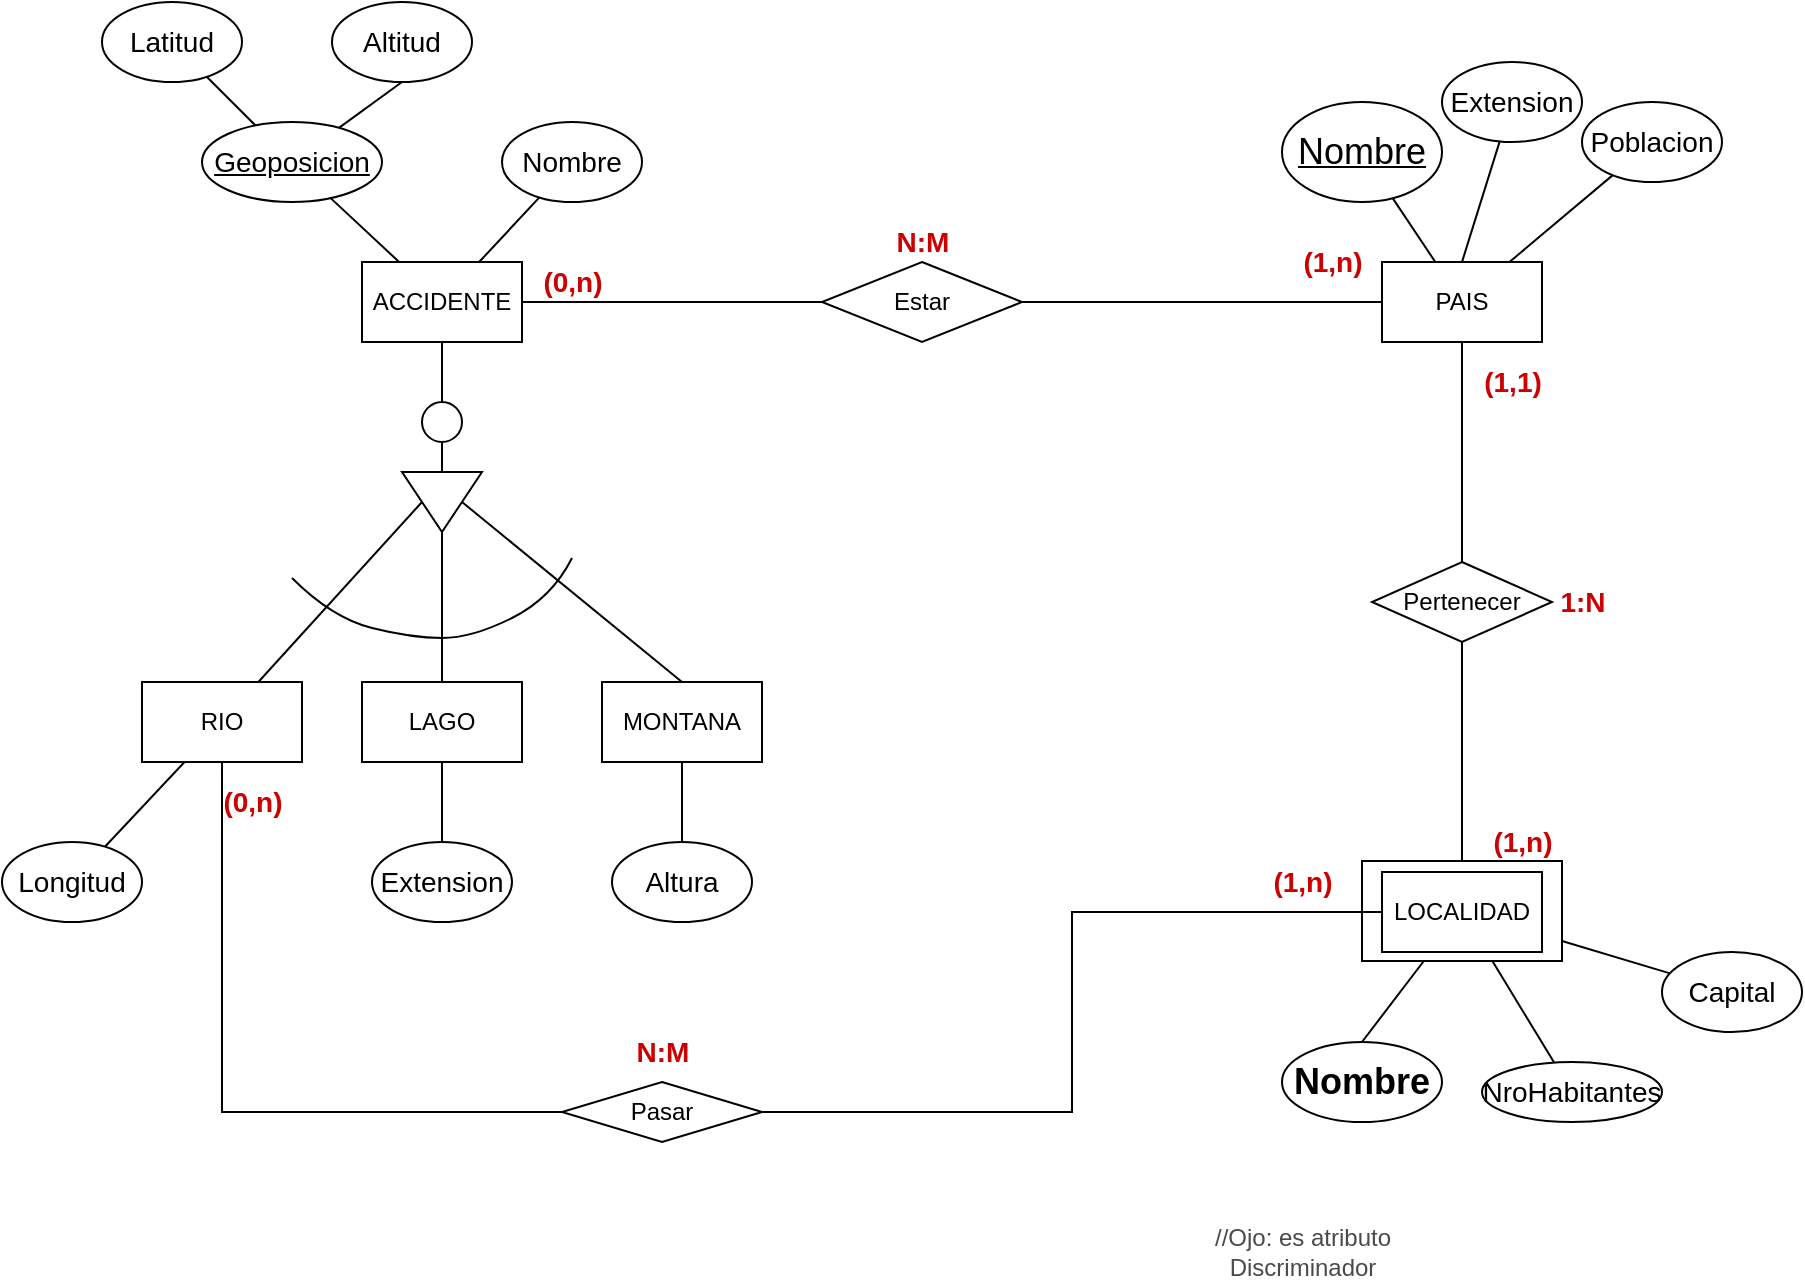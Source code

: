 <mxfile version="15.4.0" type="device"><diagram id="yUUfKjqJq3o9Y9fzFDEs" name="Página-1"><mxGraphModel dx="2534" dy="1053" grid="1" gridSize="10" guides="1" tooltips="1" connect="1" arrows="1" fold="1" page="1" pageScale="1" pageWidth="827" pageHeight="1169" math="0" shadow="0"><root><mxCell id="0"/><mxCell id="1" parent="0"/><mxCell id="fRicaGQkW4wDJmhezqrn-11" style="edgeStyle=orthogonalEdgeStyle;rounded=0;orthogonalLoop=1;jettySize=auto;html=1;exitX=0.5;exitY=1;exitDx=0;exitDy=0;entryX=0.5;entryY=0;entryDx=0;entryDy=0;endArrow=none;endFill=0;" edge="1" parent="1" source="fRicaGQkW4wDJmhezqrn-1" target="fRicaGQkW4wDJmhezqrn-8"><mxGeometry relative="1" as="geometry"/></mxCell><mxCell id="fRicaGQkW4wDJmhezqrn-33" style="edgeStyle=none;rounded=0;orthogonalLoop=1;jettySize=auto;html=1;entryX=0;entryY=0.5;entryDx=0;entryDy=0;endArrow=none;endFill=0;" edge="1" parent="1" source="fRicaGQkW4wDJmhezqrn-1" target="fRicaGQkW4wDJmhezqrn-32"><mxGeometry relative="1" as="geometry"/></mxCell><mxCell id="fRicaGQkW4wDJmhezqrn-1" value="ACCIDENTE" style="rounded=0;whiteSpace=wrap;html=1;" vertex="1" parent="1"><mxGeometry x="40" y="260" width="80" height="40" as="geometry"/></mxCell><mxCell id="fRicaGQkW4wDJmhezqrn-43" style="edgeStyle=none;rounded=0;orthogonalLoop=1;jettySize=auto;html=1;entryX=0.5;entryY=0;entryDx=0;entryDy=0;endArrow=none;endFill=0;" edge="1" parent="1" source="fRicaGQkW4wDJmhezqrn-2" target="fRicaGQkW4wDJmhezqrn-41"><mxGeometry relative="1" as="geometry"/></mxCell><mxCell id="fRicaGQkW4wDJmhezqrn-2" value="PAIS" style="rounded=0;whiteSpace=wrap;html=1;" vertex="1" parent="1"><mxGeometry x="550" y="260" width="80" height="40" as="geometry"/></mxCell><mxCell id="fRicaGQkW4wDJmhezqrn-13" style="rounded=0;orthogonalLoop=1;jettySize=auto;html=1;entryX=0.5;entryY=1;entryDx=0;entryDy=0;endArrow=none;endFill=0;" edge="1" parent="1" source="fRicaGQkW4wDJmhezqrn-4" target="fRicaGQkW4wDJmhezqrn-7"><mxGeometry relative="1" as="geometry"/></mxCell><mxCell id="fRicaGQkW4wDJmhezqrn-59" style="edgeStyle=orthogonalEdgeStyle;rounded=0;orthogonalLoop=1;jettySize=auto;html=1;entryX=0;entryY=0.5;entryDx=0;entryDy=0;endArrow=none;endFill=0;" edge="1" parent="1" source="fRicaGQkW4wDJmhezqrn-4" target="fRicaGQkW4wDJmhezqrn-56"><mxGeometry relative="1" as="geometry"><Array as="points"><mxPoint x="-30" y="685"/></Array></mxGeometry></mxCell><mxCell id="fRicaGQkW4wDJmhezqrn-4" value="RIO" style="rounded=0;whiteSpace=wrap;html=1;" vertex="1" parent="1"><mxGeometry x="-70" y="470" width="80" height="40" as="geometry"/></mxCell><mxCell id="fRicaGQkW4wDJmhezqrn-5" value="LAGO" style="rounded=0;whiteSpace=wrap;html=1;" vertex="1" parent="1"><mxGeometry x="40" y="470" width="80" height="40" as="geometry"/></mxCell><mxCell id="fRicaGQkW4wDJmhezqrn-6" value="MONTANA" style="rounded=0;whiteSpace=wrap;html=1;" vertex="1" parent="1"><mxGeometry x="160" y="470" width="80" height="40" as="geometry"/></mxCell><mxCell id="fRicaGQkW4wDJmhezqrn-14" style="edgeStyle=none;rounded=0;orthogonalLoop=1;jettySize=auto;html=1;exitX=0.5;exitY=0;exitDx=0;exitDy=0;entryX=0.5;entryY=0;entryDx=0;entryDy=0;endArrow=none;endFill=0;" edge="1" parent="1" source="fRicaGQkW4wDJmhezqrn-7" target="fRicaGQkW4wDJmhezqrn-6"><mxGeometry relative="1" as="geometry"/></mxCell><mxCell id="fRicaGQkW4wDJmhezqrn-15" style="edgeStyle=none;rounded=0;orthogonalLoop=1;jettySize=auto;html=1;endArrow=none;endFill=0;" edge="1" parent="1" source="fRicaGQkW4wDJmhezqrn-7" target="fRicaGQkW4wDJmhezqrn-5"><mxGeometry relative="1" as="geometry"/></mxCell><mxCell id="fRicaGQkW4wDJmhezqrn-7" value="" style="triangle;whiteSpace=wrap;html=1;rotation=90;" vertex="1" parent="1"><mxGeometry x="65" y="360" width="30" height="40" as="geometry"/></mxCell><mxCell id="fRicaGQkW4wDJmhezqrn-12" style="edgeStyle=orthogonalEdgeStyle;rounded=0;orthogonalLoop=1;jettySize=auto;html=1;exitX=0.5;exitY=1;exitDx=0;exitDy=0;entryX=0;entryY=0.5;entryDx=0;entryDy=0;endArrow=none;endFill=0;" edge="1" parent="1" source="fRicaGQkW4wDJmhezqrn-8" target="fRicaGQkW4wDJmhezqrn-7"><mxGeometry relative="1" as="geometry"/></mxCell><mxCell id="fRicaGQkW4wDJmhezqrn-8" value="" style="ellipse;whiteSpace=wrap;html=1;" vertex="1" parent="1"><mxGeometry x="70" y="330" width="20" height="20" as="geometry"/></mxCell><mxCell id="fRicaGQkW4wDJmhezqrn-16" value="" style="curved=1;endArrow=none;html=1;rounded=0;endFill=0;" edge="1" parent="1"><mxGeometry width="50" height="50" relative="1" as="geometry"><mxPoint x="5" y="418" as="sourcePoint"/><mxPoint x="145" y="408" as="targetPoint"/><Array as="points"><mxPoint x="25" y="438"/><mxPoint x="65" y="448"/><mxPoint x="95" y="448"/><mxPoint x="135" y="428"/></Array></mxGeometry></mxCell><mxCell id="fRicaGQkW4wDJmhezqrn-21" style="edgeStyle=none;rounded=0;orthogonalLoop=1;jettySize=auto;html=1;endArrow=none;endFill=0;" edge="1" parent="1" source="fRicaGQkW4wDJmhezqrn-17" target="fRicaGQkW4wDJmhezqrn-1"><mxGeometry relative="1" as="geometry"/></mxCell><mxCell id="fRicaGQkW4wDJmhezqrn-17" value="&lt;span style=&quot;font-size: 14px&quot;&gt;&lt;u&gt;Geoposicion&lt;/u&gt;&lt;/span&gt;" style="ellipse;whiteSpace=wrap;html=1;" vertex="1" parent="1"><mxGeometry x="-40" y="190" width="90" height="40" as="geometry"/></mxCell><mxCell id="fRicaGQkW4wDJmhezqrn-20" style="edgeStyle=none;rounded=0;orthogonalLoop=1;jettySize=auto;html=1;endArrow=none;endFill=0;" edge="1" parent="1" source="fRicaGQkW4wDJmhezqrn-18" target="fRicaGQkW4wDJmhezqrn-1"><mxGeometry relative="1" as="geometry"/></mxCell><mxCell id="fRicaGQkW4wDJmhezqrn-18" value="&lt;span style=&quot;font-size: 14px&quot;&gt;Nombre&lt;/span&gt;" style="ellipse;whiteSpace=wrap;html=1;" vertex="1" parent="1"><mxGeometry x="110" y="190" width="70" height="40" as="geometry"/></mxCell><mxCell id="fRicaGQkW4wDJmhezqrn-24" style="edgeStyle=none;rounded=0;orthogonalLoop=1;jettySize=auto;html=1;endArrow=none;endFill=0;" edge="1" parent="1" source="fRicaGQkW4wDJmhezqrn-22" target="fRicaGQkW4wDJmhezqrn-17"><mxGeometry relative="1" as="geometry"/></mxCell><mxCell id="fRicaGQkW4wDJmhezqrn-22" value="&lt;span style=&quot;font-size: 14px&quot;&gt;Latitud&lt;/span&gt;" style="ellipse;whiteSpace=wrap;html=1;" vertex="1" parent="1"><mxGeometry x="-90" y="130" width="70" height="40" as="geometry"/></mxCell><mxCell id="fRicaGQkW4wDJmhezqrn-25" style="edgeStyle=none;rounded=0;orthogonalLoop=1;jettySize=auto;html=1;exitX=0.5;exitY=1;exitDx=0;exitDy=0;endArrow=none;endFill=0;" edge="1" parent="1" source="fRicaGQkW4wDJmhezqrn-23" target="fRicaGQkW4wDJmhezqrn-17"><mxGeometry relative="1" as="geometry"/></mxCell><mxCell id="fRicaGQkW4wDJmhezqrn-23" value="&lt;span style=&quot;font-size: 14px&quot;&gt;Altitud&lt;/span&gt;" style="ellipse;whiteSpace=wrap;html=1;" vertex="1" parent="1"><mxGeometry x="25" y="130" width="70" height="40" as="geometry"/></mxCell><mxCell id="fRicaGQkW4wDJmhezqrn-29" style="edgeStyle=none;rounded=0;orthogonalLoop=1;jettySize=auto;html=1;endArrow=none;endFill=0;" edge="1" parent="1" source="fRicaGQkW4wDJmhezqrn-26" target="fRicaGQkW4wDJmhezqrn-4"><mxGeometry relative="1" as="geometry"/></mxCell><mxCell id="fRicaGQkW4wDJmhezqrn-26" value="&lt;span style=&quot;font-size: 14px&quot;&gt;Longitud&lt;/span&gt;" style="ellipse;whiteSpace=wrap;html=1;" vertex="1" parent="1"><mxGeometry x="-140" y="550" width="70" height="40" as="geometry"/></mxCell><mxCell id="fRicaGQkW4wDJmhezqrn-30" style="edgeStyle=none;rounded=0;orthogonalLoop=1;jettySize=auto;html=1;endArrow=none;endFill=0;" edge="1" parent="1" source="fRicaGQkW4wDJmhezqrn-27" target="fRicaGQkW4wDJmhezqrn-5"><mxGeometry relative="1" as="geometry"/></mxCell><mxCell id="fRicaGQkW4wDJmhezqrn-27" value="&lt;span style=&quot;font-size: 14px&quot;&gt;Extension&lt;/span&gt;" style="ellipse;whiteSpace=wrap;html=1;" vertex="1" parent="1"><mxGeometry x="45" y="550" width="70" height="40" as="geometry"/></mxCell><mxCell id="fRicaGQkW4wDJmhezqrn-31" style="edgeStyle=none;rounded=0;orthogonalLoop=1;jettySize=auto;html=1;endArrow=none;endFill=0;" edge="1" parent="1" source="fRicaGQkW4wDJmhezqrn-28" target="fRicaGQkW4wDJmhezqrn-6"><mxGeometry relative="1" as="geometry"/></mxCell><mxCell id="fRicaGQkW4wDJmhezqrn-28" value="&lt;span style=&quot;font-size: 14px&quot;&gt;Altura&lt;/span&gt;" style="ellipse;whiteSpace=wrap;html=1;" vertex="1" parent="1"><mxGeometry x="165" y="550" width="70" height="40" as="geometry"/></mxCell><mxCell id="fRicaGQkW4wDJmhezqrn-34" style="edgeStyle=none;rounded=0;orthogonalLoop=1;jettySize=auto;html=1;entryX=0;entryY=0.5;entryDx=0;entryDy=0;endArrow=none;endFill=0;" edge="1" parent="1" source="fRicaGQkW4wDJmhezqrn-32" target="fRicaGQkW4wDJmhezqrn-2"><mxGeometry relative="1" as="geometry"/></mxCell><mxCell id="fRicaGQkW4wDJmhezqrn-32" value="Estar" style="rhombus;whiteSpace=wrap;html=1;" vertex="1" parent="1"><mxGeometry x="270" y="260" width="100" height="40" as="geometry"/></mxCell><mxCell id="fRicaGQkW4wDJmhezqrn-38" style="edgeStyle=none;rounded=0;orthogonalLoop=1;jettySize=auto;html=1;endArrow=none;endFill=0;" edge="1" parent="1" source="fRicaGQkW4wDJmhezqrn-35" target="fRicaGQkW4wDJmhezqrn-2"><mxGeometry relative="1" as="geometry"/></mxCell><mxCell id="fRicaGQkW4wDJmhezqrn-35" value="&lt;u&gt;&lt;font style=&quot;font-size: 18px&quot;&gt;Nombre&lt;/font&gt;&lt;/u&gt;" style="ellipse;whiteSpace=wrap;html=1;" vertex="1" parent="1"><mxGeometry x="500" y="180" width="80" height="50" as="geometry"/></mxCell><mxCell id="fRicaGQkW4wDJmhezqrn-39" style="edgeStyle=none;rounded=0;orthogonalLoop=1;jettySize=auto;html=1;entryX=0.5;entryY=0;entryDx=0;entryDy=0;endArrow=none;endFill=0;" edge="1" parent="1" source="fRicaGQkW4wDJmhezqrn-36" target="fRicaGQkW4wDJmhezqrn-2"><mxGeometry relative="1" as="geometry"/></mxCell><mxCell id="fRicaGQkW4wDJmhezqrn-36" value="&lt;span style=&quot;font-size: 14px&quot;&gt;Extension&lt;/span&gt;" style="ellipse;whiteSpace=wrap;html=1;" vertex="1" parent="1"><mxGeometry x="580" y="160" width="70" height="40" as="geometry"/></mxCell><mxCell id="fRicaGQkW4wDJmhezqrn-40" style="edgeStyle=none;rounded=0;orthogonalLoop=1;jettySize=auto;html=1;endArrow=none;endFill=0;" edge="1" parent="1" source="fRicaGQkW4wDJmhezqrn-37" target="fRicaGQkW4wDJmhezqrn-2"><mxGeometry relative="1" as="geometry"/></mxCell><mxCell id="fRicaGQkW4wDJmhezqrn-37" value="&lt;span style=&quot;font-size: 14px&quot;&gt;Poblacion&lt;/span&gt;" style="ellipse;whiteSpace=wrap;html=1;" vertex="1" parent="1"><mxGeometry x="650" y="180" width="70" height="40" as="geometry"/></mxCell><mxCell id="fRicaGQkW4wDJmhezqrn-44" style="edgeStyle=none;rounded=0;orthogonalLoop=1;jettySize=auto;html=1;endArrow=none;endFill=0;" edge="1" parent="1" source="fRicaGQkW4wDJmhezqrn-41"><mxGeometry relative="1" as="geometry"><mxPoint x="590" y="565" as="targetPoint"/></mxGeometry></mxCell><mxCell id="fRicaGQkW4wDJmhezqrn-51" style="edgeStyle=none;rounded=0;orthogonalLoop=1;jettySize=auto;html=1;entryX=0.5;entryY=0;entryDx=0;entryDy=0;endArrow=none;endFill=0;" edge="1" parent="1" source="fRicaGQkW4wDJmhezqrn-45" target="fRicaGQkW4wDJmhezqrn-47"><mxGeometry relative="1" as="geometry"/></mxCell><mxCell id="fRicaGQkW4wDJmhezqrn-52" style="edgeStyle=none;rounded=0;orthogonalLoop=1;jettySize=auto;html=1;endArrow=none;endFill=0;" edge="1" parent="1" source="fRicaGQkW4wDJmhezqrn-45" target="fRicaGQkW4wDJmhezqrn-48"><mxGeometry relative="1" as="geometry"/></mxCell><mxCell id="fRicaGQkW4wDJmhezqrn-53" style="edgeStyle=none;rounded=0;orthogonalLoop=1;jettySize=auto;html=1;endArrow=none;endFill=0;" edge="1" parent="1" source="fRicaGQkW4wDJmhezqrn-45" target="fRicaGQkW4wDJmhezqrn-49"><mxGeometry relative="1" as="geometry"/></mxCell><mxCell id="fRicaGQkW4wDJmhezqrn-45" value="" style="rounded=0;whiteSpace=wrap;html=1;" vertex="1" parent="1"><mxGeometry x="540" y="559.5" width="100" height="50" as="geometry"/></mxCell><mxCell id="fRicaGQkW4wDJmhezqrn-41" value="Pertenecer" style="rhombus;whiteSpace=wrap;html=1;" vertex="1" parent="1"><mxGeometry x="545" y="410" width="90" height="40" as="geometry"/></mxCell><mxCell id="fRicaGQkW4wDJmhezqrn-46" value="LOCALIDAD" style="rounded=0;whiteSpace=wrap;html=1;" vertex="1" parent="1"><mxGeometry x="550" y="565" width="80" height="40" as="geometry"/></mxCell><mxCell id="fRicaGQkW4wDJmhezqrn-47" value="&lt;b&gt;&lt;font style=&quot;font-size: 18px&quot;&gt;Nombre&lt;/font&gt;&lt;/b&gt;" style="ellipse;whiteSpace=wrap;html=1;" vertex="1" parent="1"><mxGeometry x="500" y="650" width="80" height="40" as="geometry"/></mxCell><mxCell id="fRicaGQkW4wDJmhezqrn-48" value="&lt;span style=&quot;font-size: 14px&quot;&gt;NroHabitantes&lt;/span&gt;" style="ellipse;whiteSpace=wrap;html=1;" vertex="1" parent="1"><mxGeometry x="600" y="660" width="90" height="30" as="geometry"/></mxCell><mxCell id="fRicaGQkW4wDJmhezqrn-49" value="&lt;span style=&quot;font-size: 14px&quot;&gt;Capital&lt;/span&gt;" style="ellipse;whiteSpace=wrap;html=1;" vertex="1" parent="1"><mxGeometry x="690" y="605" width="70" height="40" as="geometry"/></mxCell><mxCell id="fRicaGQkW4wDJmhezqrn-54" value="&lt;font color=&quot;#4a4a4a&quot;&gt;//Ojo: es atributo&lt;br&gt;Discriminador&lt;/font&gt;" style="text;html=1;align=center;verticalAlign=middle;resizable=0;points=[];autosize=1;strokeColor=none;fillColor=none;" vertex="1" parent="1"><mxGeometry x="460" y="740" width="100" height="30" as="geometry"/></mxCell><mxCell id="fRicaGQkW4wDJmhezqrn-60" style="edgeStyle=orthogonalEdgeStyle;rounded=0;orthogonalLoop=1;jettySize=auto;html=1;entryX=0;entryY=0.5;entryDx=0;entryDy=0;endArrow=none;endFill=0;" edge="1" parent="1" source="fRicaGQkW4wDJmhezqrn-56" target="fRicaGQkW4wDJmhezqrn-46"><mxGeometry relative="1" as="geometry"/></mxCell><mxCell id="fRicaGQkW4wDJmhezqrn-56" value="Pasar" style="rhombus;whiteSpace=wrap;html=1;" vertex="1" parent="1"><mxGeometry x="140" y="670" width="100" height="30" as="geometry"/></mxCell><mxCell id="fRicaGQkW4wDJmhezqrn-61" value="&lt;font style=&quot;font-size: 14px&quot; color=&quot;#cc0000&quot;&gt;&lt;b&gt;(1,n)&lt;/b&gt;&lt;/font&gt;" style="text;html=1;align=center;verticalAlign=middle;resizable=0;points=[];autosize=1;strokeColor=none;fillColor=none;" vertex="1" parent="1"><mxGeometry x="485" y="559.5" width="50" height="20" as="geometry"/></mxCell><mxCell id="fRicaGQkW4wDJmhezqrn-62" value="&lt;font style=&quot;font-size: 14px&quot; color=&quot;#cc0000&quot;&gt;&lt;b&gt;(0,n)&lt;/b&gt;&lt;/font&gt;" style="text;html=1;align=center;verticalAlign=middle;resizable=0;points=[];autosize=1;strokeColor=none;fillColor=none;" vertex="1" parent="1"><mxGeometry x="-40" y="520" width="50" height="20" as="geometry"/></mxCell><mxCell id="fRicaGQkW4wDJmhezqrn-63" value="&lt;font style=&quot;font-size: 14px&quot; color=&quot;#cc0000&quot;&gt;&lt;b&gt;N:M&lt;/b&gt;&lt;/font&gt;" style="text;html=1;align=center;verticalAlign=middle;resizable=0;points=[];autosize=1;strokeColor=none;fillColor=none;" vertex="1" parent="1"><mxGeometry x="170" y="645" width="40" height="20" as="geometry"/></mxCell><mxCell id="fRicaGQkW4wDJmhezqrn-64" value="&lt;font style=&quot;font-size: 14px&quot; color=&quot;#cc0000&quot;&gt;&lt;b&gt;N:M&lt;/b&gt;&lt;/font&gt;" style="text;html=1;align=center;verticalAlign=middle;resizable=0;points=[];autosize=1;strokeColor=none;fillColor=none;" vertex="1" parent="1"><mxGeometry x="300" y="240" width="40" height="20" as="geometry"/></mxCell><mxCell id="fRicaGQkW4wDJmhezqrn-65" value="&lt;font style=&quot;font-size: 14px&quot; color=&quot;#cc0000&quot;&gt;&lt;b&gt;(0,n)&lt;/b&gt;&lt;/font&gt;" style="text;html=1;align=center;verticalAlign=middle;resizable=0;points=[];autosize=1;strokeColor=none;fillColor=none;" vertex="1" parent="1"><mxGeometry x="120" y="260" width="50" height="20" as="geometry"/></mxCell><mxCell id="fRicaGQkW4wDJmhezqrn-66" value="&lt;font style=&quot;font-size: 14px&quot; color=&quot;#cc0000&quot;&gt;&lt;b&gt;(1,n)&lt;/b&gt;&lt;/font&gt;" style="text;html=1;align=center;verticalAlign=middle;resizable=0;points=[];autosize=1;strokeColor=none;fillColor=none;" vertex="1" parent="1"><mxGeometry x="500" y="250" width="50" height="20" as="geometry"/></mxCell><mxCell id="fRicaGQkW4wDJmhezqrn-67" value="&lt;font style=&quot;font-size: 14px&quot; color=&quot;#cc0000&quot;&gt;&lt;b&gt;(1,1)&lt;/b&gt;&lt;/font&gt;" style="text;html=1;align=center;verticalAlign=middle;resizable=0;points=[];autosize=1;strokeColor=none;fillColor=none;" vertex="1" parent="1"><mxGeometry x="595" y="310" width="40" height="20" as="geometry"/></mxCell><mxCell id="fRicaGQkW4wDJmhezqrn-68" value="&lt;font style=&quot;font-size: 14px&quot; color=&quot;#cc0000&quot;&gt;&lt;b&gt;1:N&lt;/b&gt;&lt;/font&gt;" style="text;html=1;align=center;verticalAlign=middle;resizable=0;points=[];autosize=1;strokeColor=none;fillColor=none;" vertex="1" parent="1"><mxGeometry x="630" y="420" width="40" height="20" as="geometry"/></mxCell><mxCell id="fRicaGQkW4wDJmhezqrn-69" value="&lt;font style=&quot;font-size: 14px&quot; color=&quot;#cc0000&quot;&gt;&lt;b&gt;(1,n)&lt;/b&gt;&lt;/font&gt;" style="text;html=1;align=center;verticalAlign=middle;resizable=0;points=[];autosize=1;strokeColor=none;fillColor=none;" vertex="1" parent="1"><mxGeometry x="595" y="539.5" width="50" height="20" as="geometry"/></mxCell></root></mxGraphModel></diagram></mxfile>